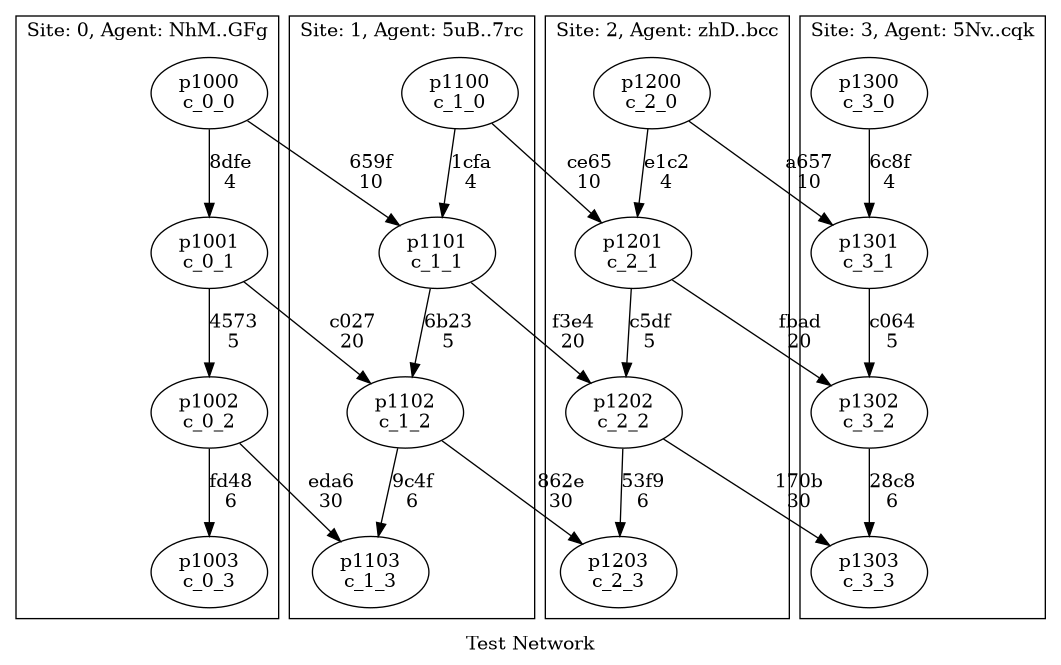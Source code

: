 @startdot
digraph testNet {
  label = "Test Network"
  subgraph cluster_0 {
    label = "Site: 0, Agent: NhM..GFg"
    c_0_0 [label="p1000\nc_0_0"];
    c_0_1 [label="p1001\nc_0_1"];
    c_0_2 [label="p1002\nc_0_2"];
    c_0_3 [label="p1003\nc_0_3"];

  }

  subgraph cluster_1 {
    label = "Site: 1, Agent: 5uB..7rc"
    c_1_1 [label="p1101\nc_1_1"];
    c_1_2 [label="p1102\nc_1_2"];
    c_1_3 [label="p1103\nc_1_3"];
    c_1_0 [label="p1100\nc_1_0"];

  }

  subgraph cluster_2 {
    label = "Site: 2, Agent: zhD..bcc"
    c_2_1 [label="p1201\nc_2_1"];
    c_2_2 [label="p1202\nc_2_2"];
    c_2_3 [label="p1203\nc_2_3"];
    c_2_0 [label="p1200\nc_2_0"];

  }

  subgraph cluster_3 {
    label = "Site: 3, Agent: 5Nv..cqk"
    c_3_1 [label="p1301\nc_3_1"];
    c_3_2 [label="p1302\nc_3_2"];
    c_3_3 [label="p1303\nc_3_3"];
    c_3_0 [label="p1300\nc_3_0"];

  }

  c_0_0 -> c_0_1 [label="8dfe
4"]
  c_0_1 -> c_0_2 [label="4573
5"]
  c_0_2 -> c_0_3 [label="fd48
6"]
  c_0_0 -> c_1_1 [label="659f
10"]
  c_0_1 -> c_1_2 [label="c027
20"]
  c_0_2 -> c_1_3 [label="eda6
30"]
  c_1_0 -> c_1_1 [label="1cfa
4"]
  c_1_1 -> c_1_2 [label="6b23
5"]
  c_1_2 -> c_1_3 [label="9c4f
6"]
  c_1_0 -> c_2_1 [label="ce65
10"]
  c_1_1 -> c_2_2 [label="f3e4
20"]
  c_1_2 -> c_2_3 [label="862e
30"]
  c_2_0 -> c_2_1 [label="e1c2
4"]
  c_2_1 -> c_2_2 [label="c5df
5"]
  c_2_2 -> c_2_3 [label="53f9
6"]
  c_2_0 -> c_3_1 [label="a657
10"]
  c_2_1 -> c_3_2 [label="fbad
20"]
  c_2_2 -> c_3_3 [label="170b
30"]
  c_3_0 -> c_3_1 [label="6c8f
4"]
  c_3_1 -> c_3_2 [label="c064
5"]
  c_3_2 -> c_3_3 [label="28c8
6"]

}
@enddot
